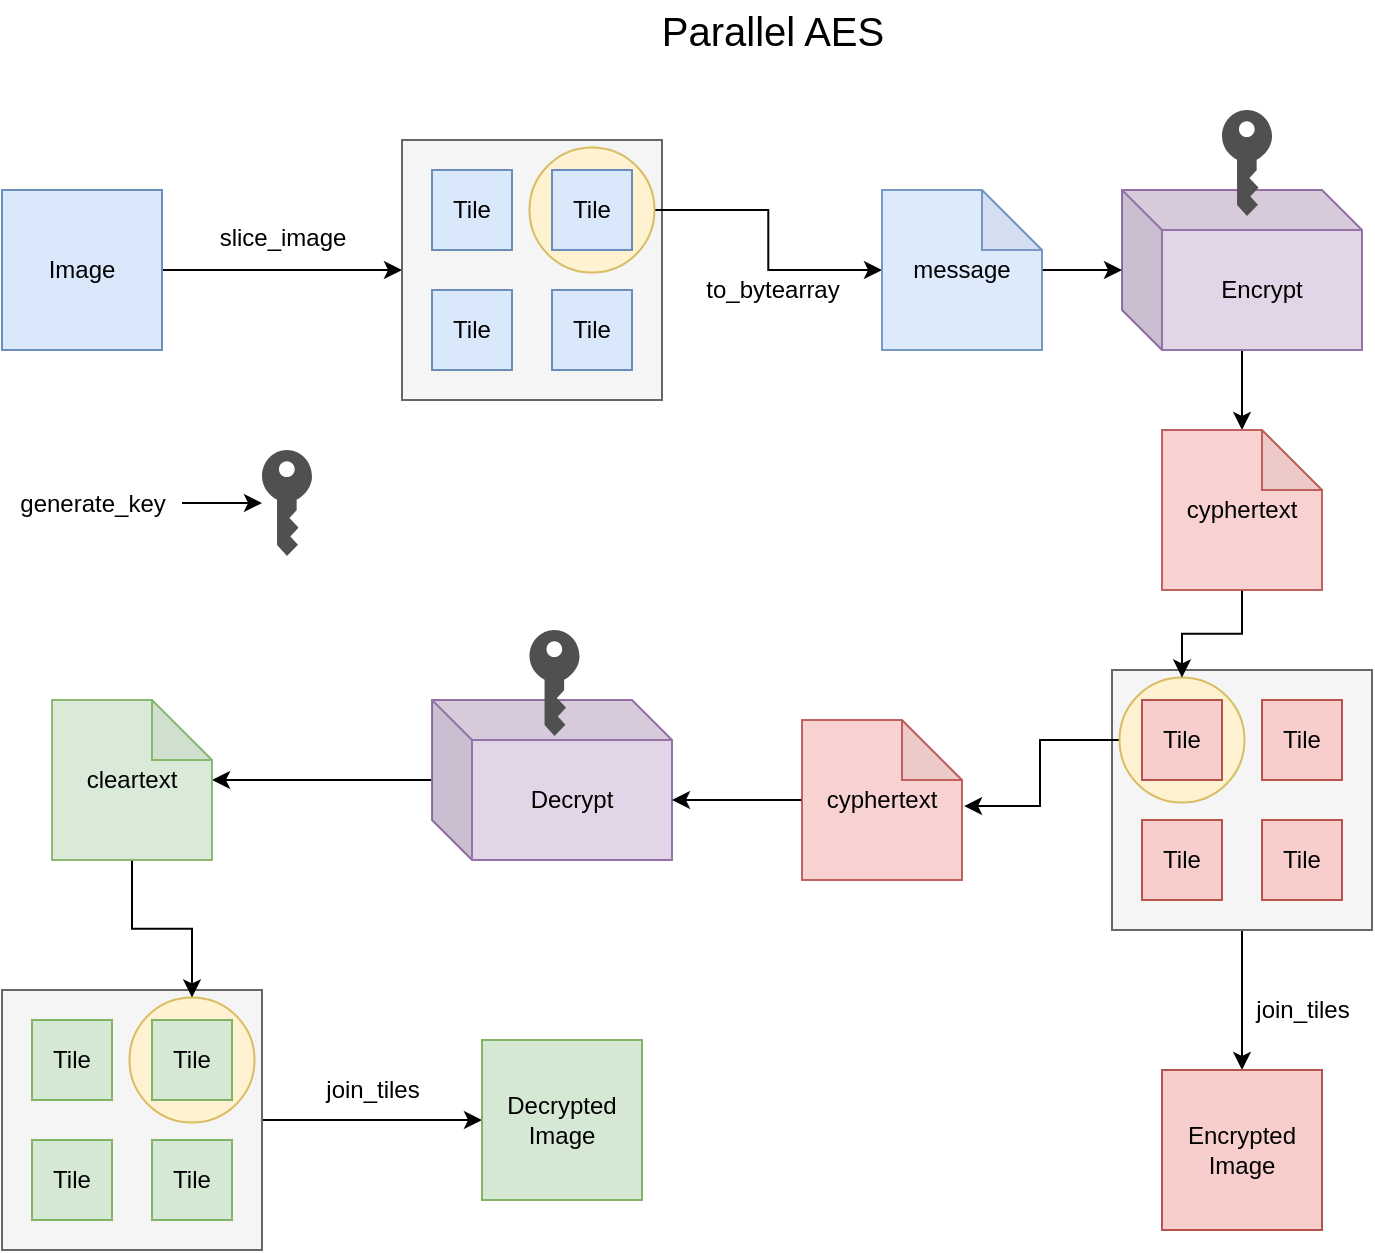 <mxfile version="13.7.9" type="device"><diagram id="JmxUM3bZw_PBMhff6s8-" name="Page-1"><mxGraphModel dx="1106" dy="860" grid="1" gridSize="10" guides="1" tooltips="1" connect="1" arrows="1" fold="1" page="1" pageScale="1" pageWidth="850" pageHeight="1100" math="0" shadow="0"><root><mxCell id="0"/><mxCell id="1" parent="0"/><mxCell id="Xk05J5NtcjNGEMalGmHU-70" style="edgeStyle=orthogonalEdgeStyle;rounded=0;orthogonalLoop=1;jettySize=auto;html=1;exitX=0.5;exitY=1;exitDx=0;exitDy=0;entryX=0.5;entryY=0;entryDx=0;entryDy=0;fontSize=12;" edge="1" parent="1" source="Xk05J5NtcjNGEMalGmHU-54" target="Xk05J5NtcjNGEMalGmHU-69"><mxGeometry relative="1" as="geometry"/></mxCell><mxCell id="Xk05J5NtcjNGEMalGmHU-54" value="" style="whiteSpace=wrap;html=1;aspect=fixed;fillColor=#f5f5f5;strokeColor=#666666;fontColor=#333333;" vertex="1" parent="1"><mxGeometry x="595" y="360" width="130" height="130" as="geometry"/></mxCell><mxCell id="Xk05J5NtcjNGEMalGmHU-45" value="" style="whiteSpace=wrap;html=1;aspect=fixed;fillColor=#f5f5f5;strokeColor=#666666;fontColor=#333333;" vertex="1" parent="1"><mxGeometry x="240" y="95" width="130" height="130" as="geometry"/></mxCell><mxCell id="Xk05J5NtcjNGEMalGmHU-62" style="edgeStyle=orthogonalEdgeStyle;rounded=0;orthogonalLoop=1;jettySize=auto;html=1;exitX=1;exitY=0.5;exitDx=0;exitDy=0;entryX=0;entryY=0.5;entryDx=0;entryDy=0;entryPerimeter=0;fontSize=12;" edge="1" parent="1" source="Xk05J5NtcjNGEMalGmHU-49" target="Xk05J5NtcjNGEMalGmHU-61"><mxGeometry relative="1" as="geometry"/></mxCell><mxCell id="Xk05J5NtcjNGEMalGmHU-49" value="" style="ellipse;whiteSpace=wrap;html=1;aspect=fixed;fontSize=20;fillColor=#fff2cc;strokeColor=#d6b656;opacity=90;" vertex="1" parent="1"><mxGeometry x="303.75" y="98.75" width="62.5" height="62.5" as="geometry"/></mxCell><mxCell id="Xk05J5NtcjNGEMalGmHU-47" value="" style="edgeStyle=orthogonalEdgeStyle;rounded=0;orthogonalLoop=1;jettySize=auto;html=1;fontSize=20;entryX=0;entryY=0.5;entryDx=0;entryDy=0;" edge="1" parent="1" source="Xk05J5NtcjNGEMalGmHU-1" target="Xk05J5NtcjNGEMalGmHU-45"><mxGeometry relative="1" as="geometry"><mxPoint x="200" y="160" as="targetPoint"/></mxGeometry></mxCell><mxCell id="Xk05J5NtcjNGEMalGmHU-48" value="&lt;font style=&quot;font-size: 12px&quot;&gt;slice_image&lt;/font&gt;" style="edgeLabel;html=1;align=center;verticalAlign=middle;resizable=0;points=[];fontSize=20;" vertex="1" connectable="0" parent="Xk05J5NtcjNGEMalGmHU-47"><mxGeometry x="-0.05" y="-3" relative="1" as="geometry"><mxPoint x="3" y="-23" as="offset"/></mxGeometry></mxCell><mxCell id="Xk05J5NtcjNGEMalGmHU-1" value="Image" style="whiteSpace=wrap;html=1;aspect=fixed;fillColor=#dae8fc;strokeColor=#6c8ebf;" vertex="1" parent="1"><mxGeometry x="40" y="120" width="80" height="80" as="geometry"/></mxCell><mxCell id="Xk05J5NtcjNGEMalGmHU-6" value="" style="pointerEvents=1;shadow=0;dashed=0;html=1;strokeColor=none;fillColor=#505050;labelPosition=center;verticalLabelPosition=bottom;verticalAlign=top;outlineConnect=0;align=center;shape=mxgraph.office.security.key_permissions;" vertex="1" parent="1"><mxGeometry x="170" y="250" width="25" height="53" as="geometry"/></mxCell><mxCell id="Xk05J5NtcjNGEMalGmHU-9" value="" style="edgeStyle=orthogonalEdgeStyle;rounded=0;orthogonalLoop=1;jettySize=auto;html=1;" edge="1" parent="1" source="Xk05J5NtcjNGEMalGmHU-7" target="Xk05J5NtcjNGEMalGmHU-6"><mxGeometry relative="1" as="geometry"/></mxCell><mxCell id="Xk05J5NtcjNGEMalGmHU-7" value="generate_key" style="text;html=1;align=center;verticalAlign=middle;resizable=0;points=[];autosize=1;" vertex="1" parent="1"><mxGeometry x="40" y="266.5" width="90" height="20" as="geometry"/></mxCell><mxCell id="Xk05J5NtcjNGEMalGmHU-67" value="" style="edgeStyle=orthogonalEdgeStyle;rounded=0;orthogonalLoop=1;jettySize=auto;html=1;fontSize=12;" edge="1" parent="1" source="Xk05J5NtcjNGEMalGmHU-20" target="Xk05J5NtcjNGEMalGmHU-65"><mxGeometry relative="1" as="geometry"/></mxCell><mxCell id="Xk05J5NtcjNGEMalGmHU-20" value="Encrypt" style="shape=cube;whiteSpace=wrap;html=1;boundedLbl=1;backgroundOutline=1;darkOpacity=0.05;darkOpacity2=0.1;fontSize=12;fillColor=#e1d5e7;strokeColor=#9673a6;" vertex="1" parent="1"><mxGeometry x="600" y="120" width="120" height="80" as="geometry"/></mxCell><mxCell id="Xk05J5NtcjNGEMalGmHU-82" value="" style="edgeStyle=orthogonalEdgeStyle;rounded=0;orthogonalLoop=1;jettySize=auto;html=1;fontSize=12;" edge="1" parent="1" source="Xk05J5NtcjNGEMalGmHU-27" target="Xk05J5NtcjNGEMalGmHU-81"><mxGeometry relative="1" as="geometry"/></mxCell><mxCell id="Xk05J5NtcjNGEMalGmHU-27" value="Decrypt" style="shape=cube;whiteSpace=wrap;html=1;boundedLbl=1;backgroundOutline=1;darkOpacity=0.05;darkOpacity2=0.1;fontSize=12;fillColor=#e1d5e7;strokeColor=#9673a6;" vertex="1" parent="1"><mxGeometry x="255" y="375" width="120" height="80" as="geometry"/></mxCell><mxCell id="Xk05J5NtcjNGEMalGmHU-35" value="Parallel AES" style="text;html=1;align=center;verticalAlign=middle;resizable=0;points=[];autosize=1;fontSize=20;" vertex="1" parent="1"><mxGeometry x="360" y="25" width="130" height="30" as="geometry"/></mxCell><mxCell id="Xk05J5NtcjNGEMalGmHU-39" value="" style="pointerEvents=1;shadow=0;dashed=0;html=1;strokeColor=none;fillColor=#505050;labelPosition=center;verticalLabelPosition=bottom;verticalAlign=top;outlineConnect=0;align=center;shape=mxgraph.office.security.key_permissions;" vertex="1" parent="1"><mxGeometry x="650" y="80" width="25" height="53" as="geometry"/></mxCell><mxCell id="Xk05J5NtcjNGEMalGmHU-40" value="" style="pointerEvents=1;shadow=0;dashed=0;html=1;strokeColor=none;fillColor=#505050;labelPosition=center;verticalLabelPosition=bottom;verticalAlign=top;outlineConnect=0;align=center;shape=mxgraph.office.security.key_permissions;" vertex="1" parent="1"><mxGeometry x="303.75" y="340" width="25" height="53" as="geometry"/></mxCell><mxCell id="Xk05J5NtcjNGEMalGmHU-41" value="Tile" style="whiteSpace=wrap;html=1;aspect=fixed;fillColor=#dae8fc;strokeColor=#6c8ebf;" vertex="1" parent="1"><mxGeometry x="255" y="110" width="40" height="40" as="geometry"/></mxCell><mxCell id="Xk05J5NtcjNGEMalGmHU-42" value="Tile" style="whiteSpace=wrap;html=1;aspect=fixed;fillColor=#dae8fc;strokeColor=#6c8ebf;" vertex="1" parent="1"><mxGeometry x="315" y="110" width="40" height="40" as="geometry"/></mxCell><mxCell id="Xk05J5NtcjNGEMalGmHU-43" value="Tile" style="whiteSpace=wrap;html=1;aspect=fixed;fillColor=#dae8fc;strokeColor=#6c8ebf;" vertex="1" parent="1"><mxGeometry x="255" y="170" width="40" height="40" as="geometry"/></mxCell><mxCell id="Xk05J5NtcjNGEMalGmHU-44" value="Tile" style="whiteSpace=wrap;html=1;aspect=fixed;fillColor=#dae8fc;strokeColor=#6c8ebf;" vertex="1" parent="1"><mxGeometry x="315" y="170" width="40" height="40" as="geometry"/></mxCell><mxCell id="Xk05J5NtcjNGEMalGmHU-73" style="edgeStyle=orthogonalEdgeStyle;rounded=0;orthogonalLoop=1;jettySize=auto;html=1;exitX=0;exitY=0.5;exitDx=0;exitDy=0;entryX=1.013;entryY=0.538;entryDx=0;entryDy=0;entryPerimeter=0;fontSize=12;" edge="1" parent="1" source="Xk05J5NtcjNGEMalGmHU-55" target="Xk05J5NtcjNGEMalGmHU-72"><mxGeometry relative="1" as="geometry"><Array as="points"><mxPoint x="559" y="395"/><mxPoint x="559" y="428"/></Array></mxGeometry></mxCell><mxCell id="Xk05J5NtcjNGEMalGmHU-55" value="" style="ellipse;whiteSpace=wrap;html=1;aspect=fixed;fontSize=20;fillColor=#fff2cc;strokeColor=#d6b656;opacity=90;" vertex="1" parent="1"><mxGeometry x="598.75" y="363.75" width="62.5" height="62.5" as="geometry"/></mxCell><mxCell id="Xk05J5NtcjNGEMalGmHU-56" value="Tile" style="whiteSpace=wrap;html=1;aspect=fixed;fillColor=#f8cecc;strokeColor=#b85450;" vertex="1" parent="1"><mxGeometry x="610" y="375" width="40" height="40" as="geometry"/></mxCell><mxCell id="Xk05J5NtcjNGEMalGmHU-57" value="Tile" style="whiteSpace=wrap;html=1;aspect=fixed;fillColor=#f8cecc;strokeColor=#b85450;" vertex="1" parent="1"><mxGeometry x="670" y="375" width="40" height="40" as="geometry"/></mxCell><mxCell id="Xk05J5NtcjNGEMalGmHU-58" value="Tile" style="whiteSpace=wrap;html=1;aspect=fixed;fillColor=#f8cecc;strokeColor=#b85450;" vertex="1" parent="1"><mxGeometry x="610" y="435" width="40" height="40" as="geometry"/></mxCell><mxCell id="Xk05J5NtcjNGEMalGmHU-59" value="Tile" style="whiteSpace=wrap;html=1;aspect=fixed;fillColor=#f8cecc;strokeColor=#b85450;" vertex="1" parent="1"><mxGeometry x="670" y="435" width="40" height="40" as="geometry"/></mxCell><mxCell id="Xk05J5NtcjNGEMalGmHU-63" value="" style="edgeStyle=orthogonalEdgeStyle;rounded=0;orthogonalLoop=1;jettySize=auto;html=1;fontSize=12;" edge="1" parent="1" source="Xk05J5NtcjNGEMalGmHU-61" target="Xk05J5NtcjNGEMalGmHU-20"><mxGeometry relative="1" as="geometry"/></mxCell><mxCell id="Xk05J5NtcjNGEMalGmHU-61" value="message" style="shape=note;whiteSpace=wrap;html=1;backgroundOutline=1;darkOpacity=0.05;fontSize=12;opacity=90;fillColor=#dae8fc;strokeColor=#6c8ebf;" vertex="1" parent="1"><mxGeometry x="480" y="120" width="80" height="80" as="geometry"/></mxCell><mxCell id="Xk05J5NtcjNGEMalGmHU-64" value="to_bytearray" style="text;html=1;align=center;verticalAlign=middle;resizable=0;points=[];autosize=1;fontSize=12;" vertex="1" parent="1"><mxGeometry x="385" y="160" width="80" height="20" as="geometry"/></mxCell><mxCell id="Xk05J5NtcjNGEMalGmHU-68" value="" style="edgeStyle=orthogonalEdgeStyle;rounded=0;orthogonalLoop=1;jettySize=auto;html=1;fontSize=12;entryX=0.5;entryY=0;entryDx=0;entryDy=0;" edge="1" parent="1" source="Xk05J5NtcjNGEMalGmHU-65" target="Xk05J5NtcjNGEMalGmHU-55"><mxGeometry relative="1" as="geometry"/></mxCell><mxCell id="Xk05J5NtcjNGEMalGmHU-65" value="cyphertext" style="shape=note;whiteSpace=wrap;html=1;backgroundOutline=1;darkOpacity=0.05;fontSize=12;opacity=90;fillColor=#f8cecc;strokeColor=#b85450;" vertex="1" parent="1"><mxGeometry x="620" y="240" width="80" height="80" as="geometry"/></mxCell><mxCell id="Xk05J5NtcjNGEMalGmHU-69" value="Encrypted Image" style="whiteSpace=wrap;html=1;aspect=fixed;fillColor=#f8cecc;strokeColor=#b85450;" vertex="1" parent="1"><mxGeometry x="620" y="560" width="80" height="80" as="geometry"/></mxCell><mxCell id="Xk05J5NtcjNGEMalGmHU-71" value="join_tiles" style="text;html=1;align=center;verticalAlign=middle;resizable=0;points=[];autosize=1;fontSize=12;" vertex="1" parent="1"><mxGeometry x="660" y="520" width="60" height="20" as="geometry"/></mxCell><mxCell id="Xk05J5NtcjNGEMalGmHU-74" style="edgeStyle=orthogonalEdgeStyle;rounded=0;orthogonalLoop=1;jettySize=auto;html=1;exitX=0;exitY=0.5;exitDx=0;exitDy=0;exitPerimeter=0;entryX=0;entryY=0;entryDx=120;entryDy=50;entryPerimeter=0;fontSize=12;" edge="1" parent="1" source="Xk05J5NtcjNGEMalGmHU-72" target="Xk05J5NtcjNGEMalGmHU-27"><mxGeometry relative="1" as="geometry"/></mxCell><mxCell id="Xk05J5NtcjNGEMalGmHU-72" value="cyphertext" style="shape=note;whiteSpace=wrap;html=1;backgroundOutline=1;darkOpacity=0.05;fontSize=12;opacity=90;fillColor=#f8cecc;strokeColor=#b85450;" vertex="1" parent="1"><mxGeometry x="440" y="385" width="80" height="80" as="geometry"/></mxCell><mxCell id="Xk05J5NtcjNGEMalGmHU-87" style="edgeStyle=orthogonalEdgeStyle;rounded=0;orthogonalLoop=1;jettySize=auto;html=1;exitX=1;exitY=0.5;exitDx=0;exitDy=0;entryX=0;entryY=0.5;entryDx=0;entryDy=0;fontSize=12;" edge="1" parent="1" source="Xk05J5NtcjNGEMalGmHU-75" target="Xk05J5NtcjNGEMalGmHU-86"><mxGeometry relative="1" as="geometry"/></mxCell><mxCell id="Xk05J5NtcjNGEMalGmHU-75" value="" style="whiteSpace=wrap;html=1;aspect=fixed;fillColor=#f5f5f5;strokeColor=#666666;fontColor=#333333;" vertex="1" parent="1"><mxGeometry x="40" y="520" width="130" height="130" as="geometry"/></mxCell><mxCell id="Xk05J5NtcjNGEMalGmHU-76" value="" style="ellipse;whiteSpace=wrap;html=1;aspect=fixed;fontSize=20;fillColor=#fff2cc;strokeColor=#d6b656;opacity=90;" vertex="1" parent="1"><mxGeometry x="103.75" y="523.75" width="62.5" height="62.5" as="geometry"/></mxCell><mxCell id="Xk05J5NtcjNGEMalGmHU-77" value="Tile" style="whiteSpace=wrap;html=1;aspect=fixed;fillColor=#d5e8d4;strokeColor=#82b366;" vertex="1" parent="1"><mxGeometry x="55" y="535" width="40" height="40" as="geometry"/></mxCell><mxCell id="Xk05J5NtcjNGEMalGmHU-78" value="Tile" style="whiteSpace=wrap;html=1;aspect=fixed;fillColor=#d5e8d4;strokeColor=#82b366;" vertex="1" parent="1"><mxGeometry x="115" y="535" width="40" height="40" as="geometry"/></mxCell><mxCell id="Xk05J5NtcjNGEMalGmHU-79" value="Tile" style="whiteSpace=wrap;html=1;aspect=fixed;fillColor=#d5e8d4;strokeColor=#82b366;" vertex="1" parent="1"><mxGeometry x="55" y="595" width="40" height="40" as="geometry"/></mxCell><mxCell id="Xk05J5NtcjNGEMalGmHU-80" value="Tile" style="whiteSpace=wrap;html=1;aspect=fixed;fillColor=#d5e8d4;strokeColor=#82b366;" vertex="1" parent="1"><mxGeometry x="115" y="595" width="40" height="40" as="geometry"/></mxCell><mxCell id="Xk05J5NtcjNGEMalGmHU-85" style="edgeStyle=orthogonalEdgeStyle;rounded=0;orthogonalLoop=1;jettySize=auto;html=1;exitX=0.5;exitY=1;exitDx=0;exitDy=0;exitPerimeter=0;entryX=0.5;entryY=0;entryDx=0;entryDy=0;fontSize=12;" edge="1" parent="1" source="Xk05J5NtcjNGEMalGmHU-81" target="Xk05J5NtcjNGEMalGmHU-76"><mxGeometry relative="1" as="geometry"/></mxCell><mxCell id="Xk05J5NtcjNGEMalGmHU-81" value="cleartext" style="shape=note;whiteSpace=wrap;html=1;backgroundOutline=1;darkOpacity=0.05;fontSize=12;opacity=90;fillColor=#d5e8d4;strokeColor=#82b366;" vertex="1" parent="1"><mxGeometry x="65" y="375" width="80" height="80" as="geometry"/></mxCell><mxCell id="Xk05J5NtcjNGEMalGmHU-86" value="Decrypted Image" style="whiteSpace=wrap;html=1;aspect=fixed;fillColor=#d5e8d4;strokeColor=#82b366;" vertex="1" parent="1"><mxGeometry x="280" y="545" width="80" height="80" as="geometry"/></mxCell><mxCell id="Xk05J5NtcjNGEMalGmHU-88" value="join_tiles" style="text;html=1;align=center;verticalAlign=middle;resizable=0;points=[];autosize=1;fontSize=12;" vertex="1" parent="1"><mxGeometry x="195" y="560" width="60" height="20" as="geometry"/></mxCell></root></mxGraphModel></diagram></mxfile>